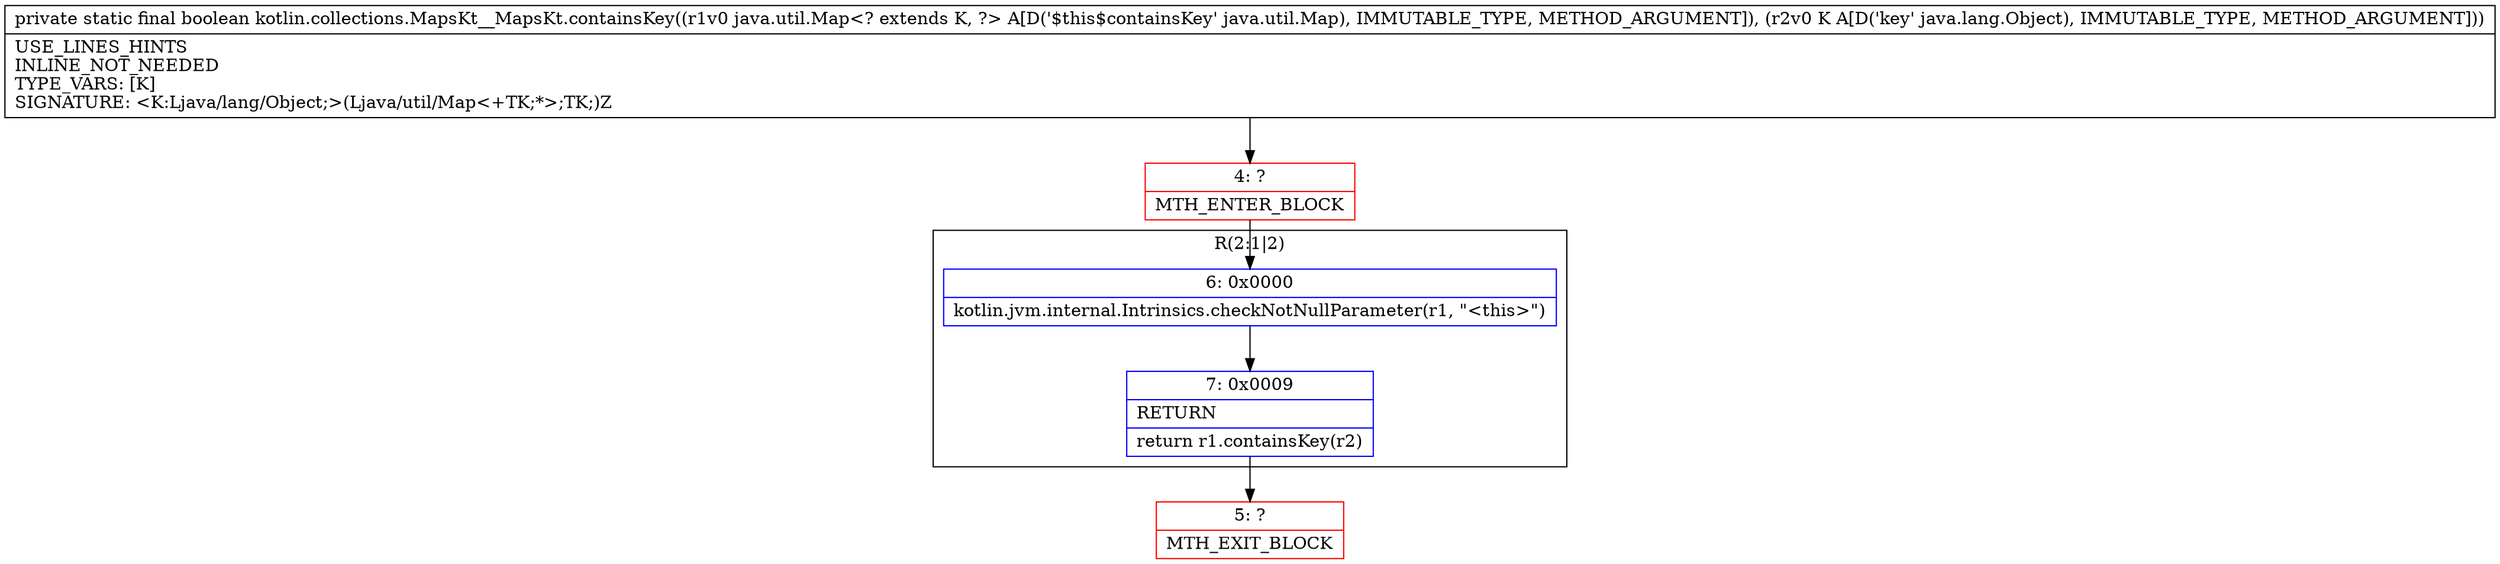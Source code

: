 digraph "CFG forkotlin.collections.MapsKt__MapsKt.containsKey(Ljava\/util\/Map;Ljava\/lang\/Object;)Z" {
subgraph cluster_Region_1374380321 {
label = "R(2:1|2)";
node [shape=record,color=blue];
Node_6 [shape=record,label="{6\:\ 0x0000|kotlin.jvm.internal.Intrinsics.checkNotNullParameter(r1, \"\<this\>\")\l}"];
Node_7 [shape=record,label="{7\:\ 0x0009|RETURN\l|return r1.containsKey(r2)\l}"];
}
Node_4 [shape=record,color=red,label="{4\:\ ?|MTH_ENTER_BLOCK\l}"];
Node_5 [shape=record,color=red,label="{5\:\ ?|MTH_EXIT_BLOCK\l}"];
MethodNode[shape=record,label="{private static final boolean kotlin.collections.MapsKt__MapsKt.containsKey((r1v0 java.util.Map\<? extends K, ?\> A[D('$this$containsKey' java.util.Map), IMMUTABLE_TYPE, METHOD_ARGUMENT]), (r2v0 K A[D('key' java.lang.Object), IMMUTABLE_TYPE, METHOD_ARGUMENT]))  | USE_LINES_HINTS\lINLINE_NOT_NEEDED\lTYPE_VARS: [K]\lSIGNATURE: \<K:Ljava\/lang\/Object;\>(Ljava\/util\/Map\<+TK;*\>;TK;)Z\l}"];
MethodNode -> Node_4;Node_6 -> Node_7;
Node_7 -> Node_5;
Node_4 -> Node_6;
}

